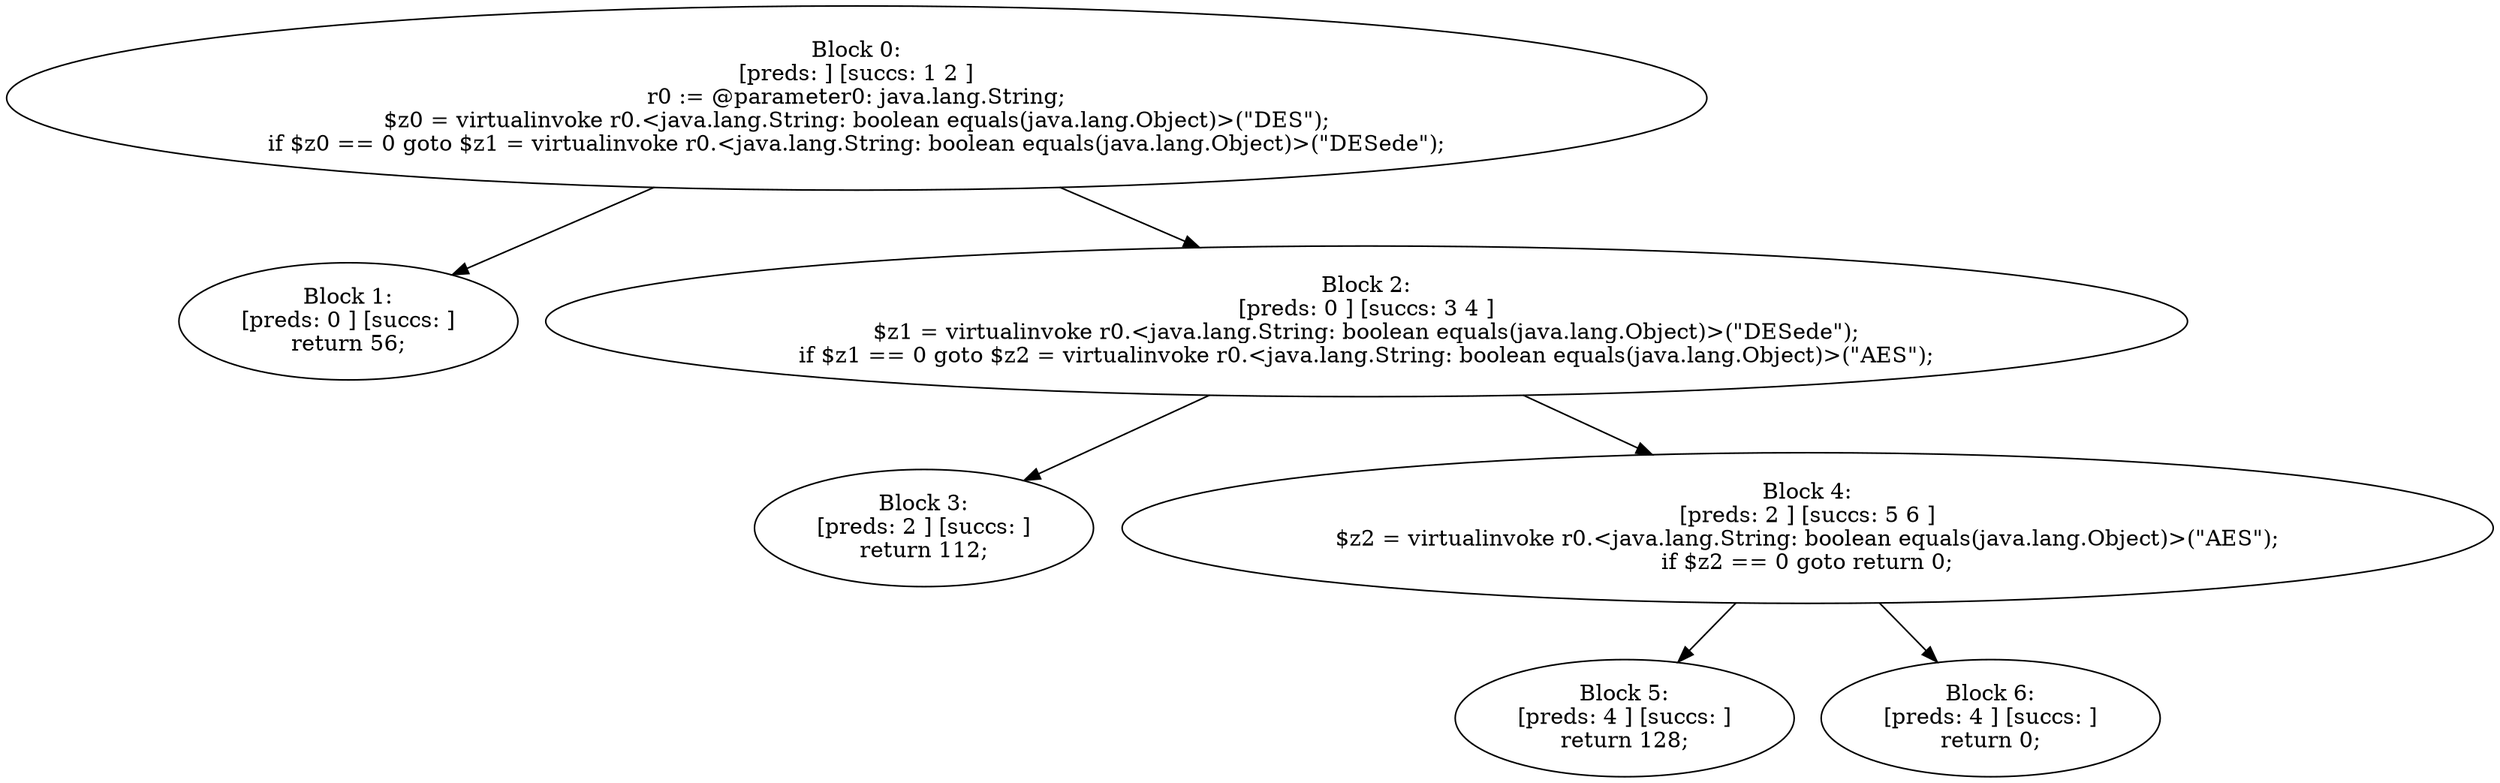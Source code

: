 digraph "unitGraph" {
    "Block 0:
[preds: ] [succs: 1 2 ]
r0 := @parameter0: java.lang.String;
$z0 = virtualinvoke r0.<java.lang.String: boolean equals(java.lang.Object)>(\"DES\");
if $z0 == 0 goto $z1 = virtualinvoke r0.<java.lang.String: boolean equals(java.lang.Object)>(\"DESede\");
"
    "Block 1:
[preds: 0 ] [succs: ]
return 56;
"
    "Block 2:
[preds: 0 ] [succs: 3 4 ]
$z1 = virtualinvoke r0.<java.lang.String: boolean equals(java.lang.Object)>(\"DESede\");
if $z1 == 0 goto $z2 = virtualinvoke r0.<java.lang.String: boolean equals(java.lang.Object)>(\"AES\");
"
    "Block 3:
[preds: 2 ] [succs: ]
return 112;
"
    "Block 4:
[preds: 2 ] [succs: 5 6 ]
$z2 = virtualinvoke r0.<java.lang.String: boolean equals(java.lang.Object)>(\"AES\");
if $z2 == 0 goto return 0;
"
    "Block 5:
[preds: 4 ] [succs: ]
return 128;
"
    "Block 6:
[preds: 4 ] [succs: ]
return 0;
"
    "Block 0:
[preds: ] [succs: 1 2 ]
r0 := @parameter0: java.lang.String;
$z0 = virtualinvoke r0.<java.lang.String: boolean equals(java.lang.Object)>(\"DES\");
if $z0 == 0 goto $z1 = virtualinvoke r0.<java.lang.String: boolean equals(java.lang.Object)>(\"DESede\");
"->"Block 1:
[preds: 0 ] [succs: ]
return 56;
";
    "Block 0:
[preds: ] [succs: 1 2 ]
r0 := @parameter0: java.lang.String;
$z0 = virtualinvoke r0.<java.lang.String: boolean equals(java.lang.Object)>(\"DES\");
if $z0 == 0 goto $z1 = virtualinvoke r0.<java.lang.String: boolean equals(java.lang.Object)>(\"DESede\");
"->"Block 2:
[preds: 0 ] [succs: 3 4 ]
$z1 = virtualinvoke r0.<java.lang.String: boolean equals(java.lang.Object)>(\"DESede\");
if $z1 == 0 goto $z2 = virtualinvoke r0.<java.lang.String: boolean equals(java.lang.Object)>(\"AES\");
";
    "Block 2:
[preds: 0 ] [succs: 3 4 ]
$z1 = virtualinvoke r0.<java.lang.String: boolean equals(java.lang.Object)>(\"DESede\");
if $z1 == 0 goto $z2 = virtualinvoke r0.<java.lang.String: boolean equals(java.lang.Object)>(\"AES\");
"->"Block 3:
[preds: 2 ] [succs: ]
return 112;
";
    "Block 2:
[preds: 0 ] [succs: 3 4 ]
$z1 = virtualinvoke r0.<java.lang.String: boolean equals(java.lang.Object)>(\"DESede\");
if $z1 == 0 goto $z2 = virtualinvoke r0.<java.lang.String: boolean equals(java.lang.Object)>(\"AES\");
"->"Block 4:
[preds: 2 ] [succs: 5 6 ]
$z2 = virtualinvoke r0.<java.lang.String: boolean equals(java.lang.Object)>(\"AES\");
if $z2 == 0 goto return 0;
";
    "Block 4:
[preds: 2 ] [succs: 5 6 ]
$z2 = virtualinvoke r0.<java.lang.String: boolean equals(java.lang.Object)>(\"AES\");
if $z2 == 0 goto return 0;
"->"Block 5:
[preds: 4 ] [succs: ]
return 128;
";
    "Block 4:
[preds: 2 ] [succs: 5 6 ]
$z2 = virtualinvoke r0.<java.lang.String: boolean equals(java.lang.Object)>(\"AES\");
if $z2 == 0 goto return 0;
"->"Block 6:
[preds: 4 ] [succs: ]
return 0;
";
}
